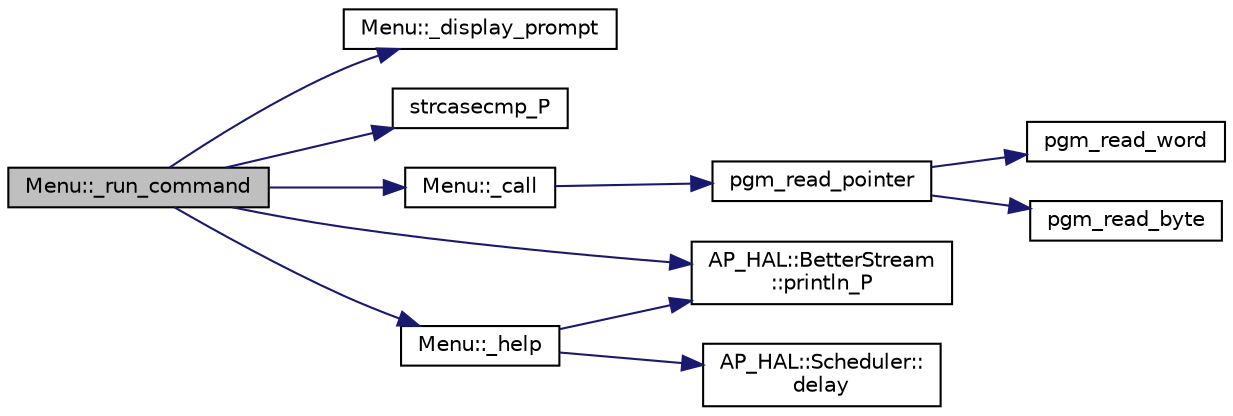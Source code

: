 digraph "Menu::_run_command"
{
 // INTERACTIVE_SVG=YES
  edge [fontname="Helvetica",fontsize="10",labelfontname="Helvetica",labelfontsize="10"];
  node [fontname="Helvetica",fontsize="10",shape=record];
  rankdir="LR";
  Node1 [label="Menu::_run_command",height=0.2,width=0.4,color="black", fillcolor="grey75", style="filled" fontcolor="black"];
  Node1 -> Node2 [color="midnightblue",fontsize="10",style="solid",fontname="Helvetica"];
  Node2 [label="Menu::_display_prompt",height=0.2,width=0.4,color="black", fillcolor="white", style="filled",URL="$classMenu.html#a699be10deb0934068da64f22ef6a92ee"];
  Node1 -> Node3 [color="midnightblue",fontsize="10",style="solid",fontname="Helvetica"];
  Node3 [label="strcasecmp_P",height=0.2,width=0.4,color="black", fillcolor="white", style="filled",URL="$AP__Progmem__AVR_8h.html#aedeadee36d22b1e01f713f805d1037a1"];
  Node1 -> Node4 [color="midnightblue",fontsize="10",style="solid",fontname="Helvetica"];
  Node4 [label="Menu::_call",height=0.2,width=0.4,color="black", fillcolor="white", style="filled",URL="$classMenu.html#a17dd36a8c1c12a4fa1e99e1df29dac72"];
  Node4 -> Node5 [color="midnightblue",fontsize="10",style="solid",fontname="Helvetica"];
  Node5 [label="pgm_read_pointer",height=0.2,width=0.4,color="black", fillcolor="white", style="filled",URL="$AP__Progmem__AVR_8h.html#af16aeb0df613e3f84b7806e145e69cbd"];
  Node5 -> Node6 [color="midnightblue",fontsize="10",style="solid",fontname="Helvetica"];
  Node6 [label="pgm_read_word",height=0.2,width=0.4,color="black", fillcolor="white", style="filled",URL="$AP__Progmem__Identity_8h.html#a9fc333349fa71fdc21a2d5152c5e23a2"];
  Node5 -> Node7 [color="midnightblue",fontsize="10",style="solid",fontname="Helvetica"];
  Node7 [label="pgm_read_byte",height=0.2,width=0.4,color="black", fillcolor="white", style="filled",URL="$AP__Progmem__Identity_8h.html#a1514e0408e036062b4af844baaf567da"];
  Node1 -> Node8 [color="midnightblue",fontsize="10",style="solid",fontname="Helvetica"];
  Node8 [label="Menu::_help",height=0.2,width=0.4,color="black", fillcolor="white", style="filled",URL="$classMenu.html#abdbbcbf943aef6f367b181cdf5df58ec",tooltip="implements the &#39;help&#39; command "];
  Node8 -> Node9 [color="midnightblue",fontsize="10",style="solid",fontname="Helvetica"];
  Node9 [label="AP_HAL::BetterStream\l::println_P",height=0.2,width=0.4,color="black", fillcolor="white", style="filled",URL="$classAP__HAL_1_1BetterStream.html#ae4b75a61c52e28221d8fb2b2d4c35ca3"];
  Node8 -> Node10 [color="midnightblue",fontsize="10",style="solid",fontname="Helvetica"];
  Node10 [label="AP_HAL::Scheduler::\ldelay",height=0.2,width=0.4,color="black", fillcolor="white", style="filled",URL="$classAP__HAL_1_1Scheduler.html#ab3175e2e6223ccfe82f957e41cc12b26"];
  Node1 -> Node9 [color="midnightblue",fontsize="10",style="solid",fontname="Helvetica"];
}
